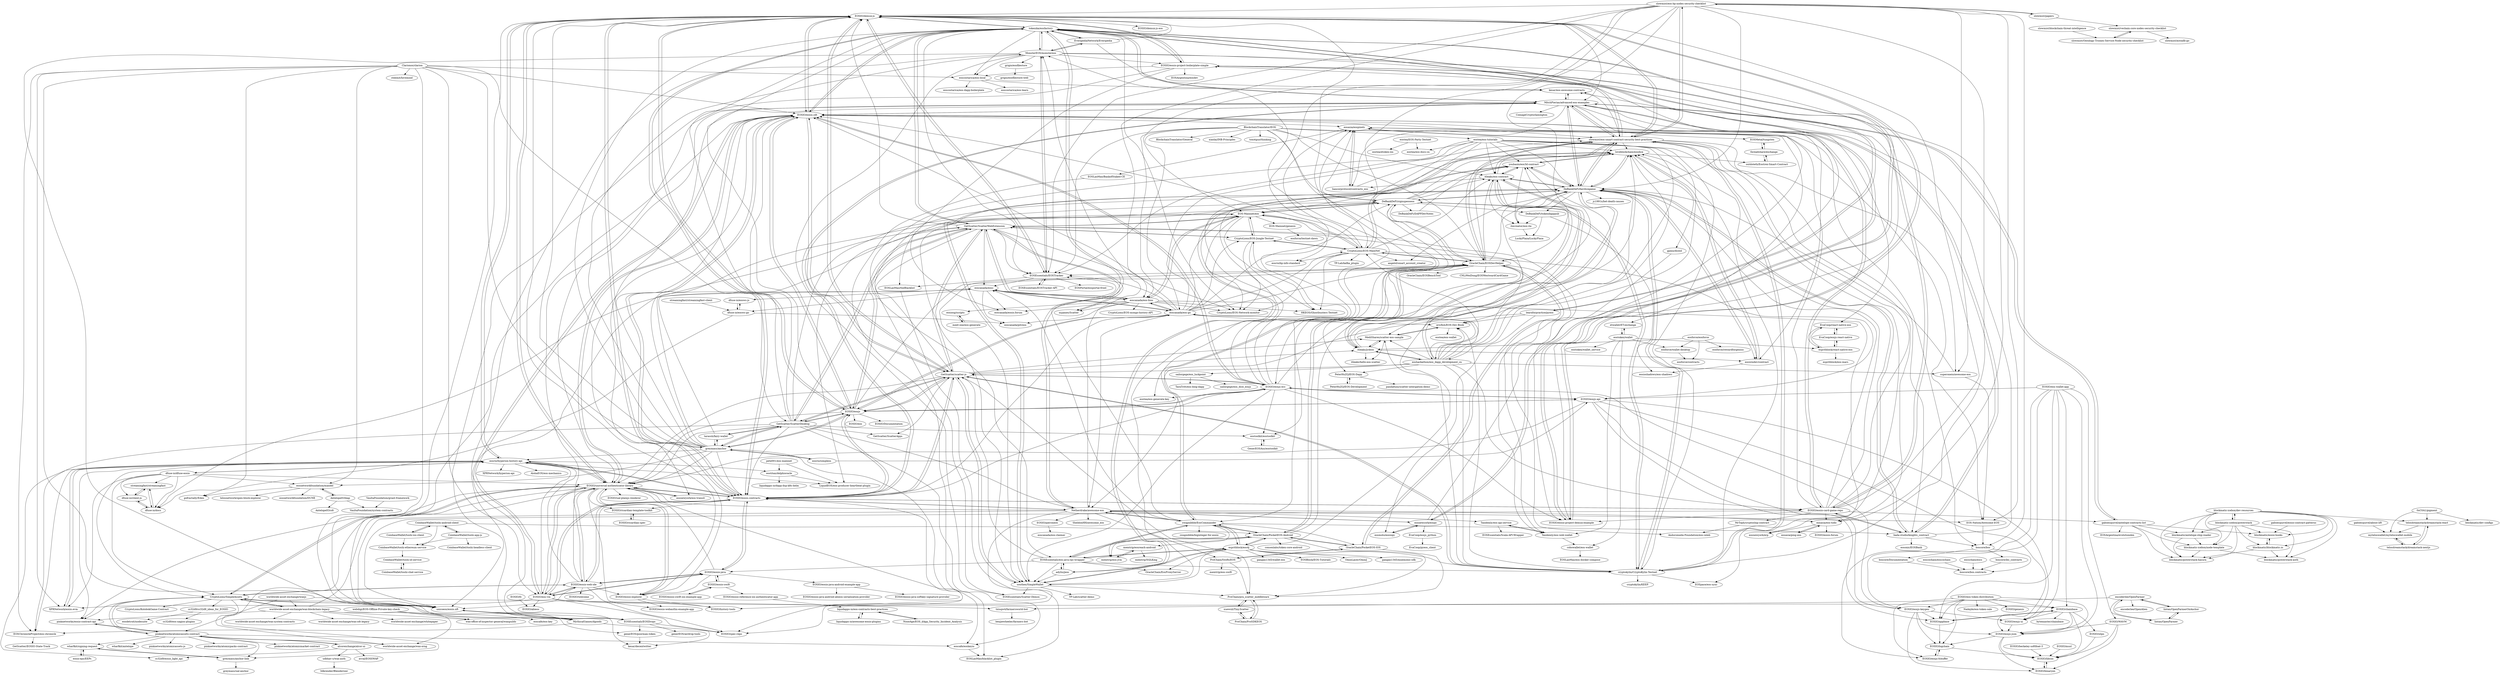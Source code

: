 digraph G {
"EOS-Nation/Awesome-EOS" -> "boscore/bos"
"EveripediaNetwork/Everipedia" -> "MonsterEOS/monstereos"
"EveripediaNetwork/Everipedia" -> "tokenika/eosfactory"
"EveripediaNetwork/Everipedia" -> "EOSIO/demux-js"
"EveripediaNetwork/Everipedia" -> "kesar/eos-awesome-contracts"
"GenerEOSAus/eostoolkit" -> "eostoolkit/eostoolkit"
"MonsterEOS/monstereos" -> "eoscostarica/eos-local"
"MonsterEOS/monstereos" -> "EOSEssentials/EOSTracker"
"MonsterEOS/monstereos" -> "generEOS/poorman.token"
"MonsterEOS/monstereos" -> "grigio/eosfilestore"
"MonsterEOS/monstereos" -> "EOSEssentials/EOSDrops"
"MonsterEOS/monstereos" -> "EveripediaNetwork/Everipedia"
"MonsterEOS/monstereos" -> "EOSIO/eosio-project-demux-example"
"MonsterEOS/monstereos" -> "tokenika/eosfactory"
"MonsterEOS/monstereos" -> "eosasia/eos-todo"
"MonsterEOS/monstereos" -> "EOSEssentials/Scatter-Demos"
"MonsterEOS/monstereos" -> "EOSIO/eosio-project-boilerplate-simple"
"GetScatter/ScatterDesktop" -> "GetScatter/scatter-js"
"GetScatter/ScatterDesktop" -> "GetScatter/ScatterWebExtension"
"GetScatter/ScatterDesktop" -> "greymass/anchor"
"GetScatter/ScatterDesktop" -> "GetScatter/ScatterApps"
"GetScatter/ScatterDesktop" -> "EOSIO/eosjs"
"GetScatter/ScatterDesktop" -> "EOSIO/eosio.cdt"
"GetScatter/ScatterDesktop" -> "EOSIO/universal-authenticator-library"
"GetScatter/ScatterDesktop" -> "EOSIO/eosio.contracts"
"GetScatter/ScatterDesktop" -> "Netherdrake/awesome-eos"
"GetScatter/ScatterDesktop" -> "eostoolkit/eostoolkit"
"GetScatter/ScatterDesktop" -> "eoscafe/eoskeyio"
"GetScatter/ScatterDesktop" -> "tokenika/eosfactory"
"GetScatter/ScatterDesktop" -> "EOSChronicleProject/eos-chronicle"
"GetScatter/ScatterDesktop" -> "DeBankDeFi/signupeoseos"
"GetScatter/ScatterDesktop" -> "tarassh/fairy-wallet"
"tokenika/eosfactory" -> "eosnewyork/eospy"
"tokenika/eosfactory" -> "slowmist/eos-smart-contract-security-best-practices"
"tokenika/eosfactory" -> "GetScatter/ScatterWebExtension"
"tokenika/eosfactory" -> "MitchPierias/advanced-eos-examples"
"tokenika/eosfactory" -> "EOSIO/demux-js"
"tokenika/eosfactory" -> "EOSIO/eosio.cdt"
"tokenika/eosfactory" -> "learnforpractice/pyeos"
"tokenika/eosfactory" -> "CryptoLions/EOS-Network-monitor"
"tokenika/eosfactory" -> "EOSEssentials/EOSTracker"
"tokenika/eosfactory" -> "MonsterEOS/monstereos"
"tokenika/eosfactory" -> "EOSIO/eosio.contracts"
"tokenika/eosfactory" -> "EOSIO/eosio-project-boilerplate-simple"
"tokenika/eosfactory" -> "EveripediaNetwork/Everipedia"
"tokenika/eosfactory" -> "Netherdrake/awesome-eos"
"tokenika/eosfactory" -> "eoscostarica/eos-local"
"greymass/anchor" -> "GetScatter/ScatterDesktop"
"greymass/anchor" -> "eosrio/simpleos"
"greymass/anchor" -> "EOSIO/eosio.cdt"
"greymass/anchor" -> "GetScatter/ScatterWebExtension"
"greymass/anchor" -> "EOSIO/eosjs"
"greymass/anchor" -> "EOSIO/universal-authenticator-library"
"greymass/anchor" -> "EOSIO/eosio.contracts"
"greymass/anchor" -> "tarassh/fairy-wallet"
"greymass/anchor" -> "EOS-Mainnet/eos"
"greymass/anchor" -> "tokenika/eosfactory"
"greymass/anchor" -> "eosrio/hyperion-history-api"
"greymass/anchor" -> "EOSIO/demux-js"
"greymass/anchor" -> "eoscafe/eoskeyio"
"greymass/anchor" -> "MonsterEOS/monstereos"
"greymass/anchor" -> "eosnetworkfoundation/mandel"
"eosnewyork/eospy" -> "tokenika/eosfactory"
"eosnewyork/eospy" -> "eosmoto/eosiopy"
"eosnewyork/eospy" -> "EvaCoop/eosjs_python"
"eosnewyork/eospy" -> "Netherdrake/awesome-eos"
"eosnewyork/eospy" -> "EOSIO/eosio-project-boilerplate-simple"
"blockmatic-icebox/dev-resources" -> "blockmatic-icebox/powerstack"
"blockmatic-icebox/dev-resources" -> "blockmatic/blockmatic.io"
"blockmatic-icebox/dev-resources" -> "blockmatic/powerstack-hasura"
"blockmatic-icebox/dev-resources" -> "blockmatic-icebox/node-template"
"blockmatic-icebox/dev-resources" -> "blockmatic/powerstack-auth"
"blockmatic-icebox/dev-resources" -> "telosdreamstack/dreamstack-react"
"blockmatic-icebox/dev-resources" -> "blockmatic/eosio-hooks"
"blockmatic-icebox/dev-resources" -> "blockmatic/antelope-ship-reader"
"pete001/eos-mainnet" -> "LiquidEOS/eos-producer-heartbeat-plugin"
"pete001/eos-mainnet" -> "eostitan/delphioracle"
"OracleChain/PocketEOS-Android" -> "swapnibble/EosCommander"
"OracleChain/PocketEOS-Android" -> "OracleChain/PocketEOS-IOS"
"OracleChain/PocketEOS-Android" -> "OracleChain/EOSDevHelper"
"OracleChain/PocketEOS-Android" -> "espritblock/eos4j"
"OracleChain/PocketEOS-Android" -> "ProChain/pra_scatter_middleware"
"OracleChain/PocketEOS-Android" -> "memtrip/eos-jvm"
"OracleChain/PocketEOS-Android" -> "memtrip/eosreach-android"
"OracleChain/PocketEOS-Android" -> "consenlabs/token-core-android" ["e"=1]
"OracleChain/PocketEOS-Android" -> "youbaoio/eos3d-contract"
"worldwide-asset-exchange/wax-blockchain-legacy" -> "worldwide-asset-exchange/wax-system-contracts"
"worldwide-asset-exchange/wax-blockchain-legacy" -> "CryptoLions/SimpleAssets"
"worldwide-asset-exchange/wax-blockchain-legacy" -> "worldwide-asset-exchange/wax-orng"
"worldwide-asset-exchange/wax-blockchain-legacy" -> "EOSIO/universal-authenticator-library"
"worldwide-asset-exchange/wax-blockchain-legacy" -> "pinknetworkx/eosio-contract-api"
"worldwide-asset-exchange/wax-blockchain-legacy" -> "worldwide-asset-exchange/wax-cdt-legacy"
"worldwide-asset-exchange/wax-blockchain-legacy" -> "wax-office-of-inspector-general/waxguilds"
"worldwide-asset-exchange/wax-blockchain-legacy" -> "worldwide-asset-exchange/whitepaper"
"EOSIO/berkeley-softfloat-3" -> "EOSIO/libcxx"
"EOSIO/eos-wallet-app" -> "EOSIO/eosjs-json"
"EOSIO/eos-wallet-app" -> "EOSIO/eosjs-ui"
"EOSIO/eos-wallet-app" -> "EOSIO/eosjs-keygen"
"EOSIO/eos-wallet-app" -> "EOSIO/chainbase"
"EOSIO/eos-wallet-app" -> "EOSIO/appbase"
"EOSIO/eos-wallet-app" -> "EOSIO/WAVM"
"EOSIO/eos-wallet-app" -> "EOSIO/eosjs-fcbuffer"
"EOSIO/eos-wallet-app" -> "EOSIO/eosjs-api"
"OracleChain/EOSDevHelper" -> "OracleChain/PocketEOS-IOS"
"OracleChain/EOSDevHelper" -> "OracleChain/PocketEOS-Android"
"OracleChain/EOSDevHelper" -> "youbaoio/eos3d-contract"
"OracleChain/EOSDevHelper" -> "swapnibble/EosCommander"
"OracleChain/EOSDevHelper" -> "EOSEssentials/EOSTracker"
"OracleChain/EOSDevHelper" -> "PeterHuZQ/EOS-Dapp"
"OracleChain/EOSDevHelper" -> "Tandemly/eos-web-wallet"
"OracleChain/EOSDevHelper" -> "DeBankDeFi/signupeoseos"
"OracleChain/EOSDevHelper" -> "slowmist/eos-smart-contract-security-best-practices"
"OracleChain/EOSDevHelper" -> "itleaks/eos-contract"
"OracleChain/EOSDevHelper" -> "southex/SimpleWallet"
"OracleChain/EOSDevHelper" -> "DeBankDeFi/fairdicegame"
"OracleChain/EOSDevHelper" -> "CryptoLions/EOS-MainNet"
"OracleChain/EOSDevHelper" -> "OracleChain/EOSBenchTool"
"OracleChain/EOSDevHelper" -> "CNLiWeiDong/EOSWestwardCardGame"
"ProChain/SwiftyEOS" -> "memtrip/eos-swift"
"ProChain/SwiftyEOS" -> "OracleChain/PocketEOS-IOS"
"ProChain/SwiftyEOS" -> "ProChain/pra_scatter_middleware"
"espritblock/eos4j" -> "EOSEssentials/eos-java-rpc-wrapper"
"espritblock/eos4j" -> "adyliu/jeos"
"espritblock/eos4j" -> "OracleChain/PocketEOS-Android"
"espritblock/eos4j" -> "swapnibble/EosCommander"
"espritblock/eos4j" -> "southex/SimpleWallet"
"espritblock/eos4j" -> "gangan1345/wallet-eos" ["e"=1]
"espritblock/eos4j" -> "EOSBlock/EOS-Tutorials"
"espritblock/eos4j" -> "cryptokylin/CryptoKylin-Testnet"
"espritblock/eos4j" -> "OmniLayer/OmniJ" ["e"=1]
"espritblock/eos4j" -> "OracleChain/EosProxyServer"
"espritblock/eos4j" -> "youbaoio/eos3d-contract"
"espritblock/eos4j" -> "gangan1345/mnemonic-sdk" ["e"=1]
"OracleChain/PocketEOS-IOS" -> "OracleChain/PocketEOS-Android"
"OracleChain/PocketEOS-IOS" -> "OracleChain/EOSDevHelper"
"OracleChain/PocketEOS-IOS" -> "ProChain/SwiftyEOS"
"OracleChain/PocketEOS-IOS" -> "ProChain/pra_scatter_middleware"
"EOSIO/demux-js" -> "EOSIO/eosio-project-demux-example"
"EOSIO/demux-js" -> "EOSIO/universal-authenticator-library"
"EOSIO/demux-js" -> "EOSIO/eosio.cdt"
"EOSIO/demux-js" -> "EOSIO/eosio.contracts"
"EOSIO/demux-js" -> "EOSIO/eosio-project-boilerplate-simple"
"EOSIO/demux-js" -> "GetScatter/scatter-js"
"EOSIO/demux-js" -> "EOSIO/demux-js-eos"
"EOSIO/demux-js" -> "EOSEssentials/EOSTracker"
"EOSIO/demux-js" -> "EOSIO/eosjs"
"EOSIO/demux-js" -> "slowmist/eos-smart-contract-security-best-practices"
"EOSIO/demux-js" -> "tokenika/eosfactory"
"EOSIO/demux-js" -> "unicoeos/eosio.nft"
"EOSIO/demux-js" -> "eosrio/hyperion-history-api"
"EOSIO/demux-js" -> "EOSIO/eosio-explorer"
"EOSIO/demux-js" -> "MitchPierias/advanced-eos-examples"
"EOSIO/eosio-project-demux-example" -> "EOSIO/eosio-project-boilerplate-simple"
"EOSIO/eosio-project-demux-example" -> "EOSIO/demux-js"
"CryptoLions/SimpleAssets" -> "CryptoLions/KolobokGame-Contract"
"CryptoLions/SimpleAssets" -> "pinknetworkx/atomicassets-contract"
"CryptoLions/SimpleAssets" -> "EOSIO/universal-authenticator-library"
"CryptoLions/SimpleAssets" -> "worldwide-asset-exchange/wax-orng"
"CryptoLions/SimpleAssets" -> "worldwide-asset-exchange/wax-blockchain-legacy"
"CryptoLions/SimpleAssets" -> "unicoeos/eosio.nft"
"CryptoLions/SimpleAssets" -> "MythicalGames/dgoods"
"CryptoLions/SimpleAssets" -> "pinknetworkx/eosio-contract-api"
"CryptoLions/SimpleAssets" -> "cc32d9/cc32d9_ideas_for_EOSIO"
"CryptoLions/SimpleAssets" -> "EOSIO/eosio-web-ide"
"slowmist/blockchain-threat-intelligence" -> "slowmist/Ontology-Triones-Service-Node-security-checklist"
"BlockchainTranslator/EOS" -> "BlockchainTranslator/General"
"BlockchainTranslator/EOS" -> "OracleChain/EOSDevHelper"
"BlockchainTranslator/EOS" -> "eostea/eos-tutorials"
"BlockchainTranslator/EOS" -> "eoscanada/eos-bios"
"BlockchainTranslator/EOS" -> "eoscanada/eos-go"
"BlockchainTranslator/EOS" -> "xiaolai/INB-Principles" ["e"=1]
"BlockchainTranslator/EOS" -> "itleaks/eos-contract"
"BlockchainTranslator/EOS" -> "DeBankDeFi/signupeoseos"
"BlockchainTranslator/EOS" -> "etwallet/ET-exchange"
"BlockchainTranslator/EOS" -> "swapnibble/EosCommander"
"BlockchainTranslator/EOS" -> "toxotguo/thinking" ["e"=1]
"BlockchainTranslator/EOS" -> "EOSEssentials/EOSTracker"
"BlockchainTranslator/EOS" -> "EOS-Nation/Awesome-EOS"
"eoscanada/eos-go" -> "eoscanada/eos-bios"
"eoscanada/eos-go" -> "eoscanada/eosc"
"eoscanada/eos-go" -> "CryptoLions/EOS-Jungle-Testnet"
"eoscanada/eos-go" -> "EOSIO/eosjs"
"eoscanada/eos-go" -> "EOS-Mainnet/eos"
"eoscanada/eos-go" -> "EOSIO/eosio.contracts"
"eoscanada/eos-go" -> "EOSEssentials/EOSTracker"
"eoscanada/eos-go" -> "CryptoLions/EOS-MainNet"
"eoscanada/eos-go" -> "OracleChain/EOSDevHelper"
"eoscanada/eos-go" -> "slowmist/eos-smart-contract-security-best-practices"
"eoscanada/eos-go" -> "eoshackathon/eos_dapp_development_cn"
"eoscanada/eos-go" -> "Netherdrake/awesome-eos"
"eoscanada/eos-go" -> "ericfish/EOS-Dev-Book"
"eoscanada/eos-go" -> "EOSIO/eosio.cdt"
"eoscanada/eos-go" -> "DeBankDeFi/signupeoseos"
"eoscanada/eos-bios" -> "EOS-Mainnet/eos"
"eoscanada/eos-bios" -> "eoscanada/eosc"
"eoscanada/eos-bios" -> "eoscanada/eos-go"
"eoscanada/eos-bios" -> "eoscanada/eosio.forum"
"eoscanada/eos-bios" -> "eoscanada/pitreos"
"eoscanada/eos-bios" -> "nsjames/Scatter"
"eoscanada/eos-bios" -> "GetScatter/ScatterWebExtension"
"eoscanada/eos-bios" -> "CryptoLions/EOS-Network-monitor"
"eoscanada/eos-bios" -> "HKEOS/Ghostbusters-Testnet"
"eoscanada/eos-bios" -> "eosnewyork/erp"
"eoscanada/eos-bios" -> "CryptoLions/EOS-mongo-history-API"
"eoscanada/eos-bios" -> "eosiosg/scripts"
"slowmist/eos-bp-nodes-security-checklist" -> "slowmist/papers"
"slowmist/eos-bp-nodes-security-checklist" -> "slowmist/eos-smart-contract-security-best-practices"
"slowmist/eos-bp-nodes-security-checklist" -> "CryptoLions/EOS-MainNet"
"slowmist/eos-bp-nodes-security-checklist" -> "EOS-Mainnet/eos"
"slowmist/eos-bp-nodes-security-checklist" -> "cryptokylin/CryptoKylin-Testnet"
"slowmist/eos-bp-nodes-security-checklist" -> "OracleChain/EOSDevHelper"
"slowmist/eos-bp-nodes-security-checklist" -> "eoscanada/eos-bios"
"slowmist/eos-bp-nodes-security-checklist" -> "EOSIO/demux-js"
"slowmist/eos-bp-nodes-security-checklist" -> "DeBankDeFi/fairdicegame"
"slowmist/eos-bp-nodes-security-checklist" -> "EOS-Nation/Awesome-EOS"
"slowmist/eos-bp-nodes-security-checklist" -> "EOSEssentials/EOSTracker"
"slowmist/eos-bp-nodes-security-checklist" -> "superoneio/awesome-eos"
"slowmist/eos-bp-nodes-security-checklist" -> "boscore/bos"
"slowmist/eos-bp-nodes-security-checklist" -> "EOSIO/eosjs-ecc"
"slowmist/papers" -> "slowmist/eos-bp-nodes-security-checklist"
"slowmist/papers" -> "slowmist/vechain-core-nodes-security-checklist"
"EOSChronicleProject/eos-chronicle" -> "GetScatter/EOSIO-State-Track"
"Netherdrake/awesome-eos" -> "SheldonHH/awesome_eos"
"Netherdrake/awesome-eos" -> "ProChain/SwiftyEOS"
"Netherdrake/awesome-eos" -> "eosnewyork/eospy"
"Netherdrake/awesome-eos" -> "unicoeos/eosio.nft"
"Netherdrake/awesome-eos" -> "EOS-Nation/Awesome-EOS"
"Netherdrake/awesome-eos" -> "tokenika/eosfactory"
"Netherdrake/awesome-eos" -> "EOSIO/eosio.contracts"
"Netherdrake/awesome-eos" -> "MonsterEOS/monstereos"
"Netherdrake/awesome-eos" -> "eosasia/eos-todo"
"Netherdrake/awesome-eos" -> "EOSIO/universal-authenticator-library"
"Netherdrake/awesome-eos" -> "EOSIO/patroneos"
"Netherdrake/awesome-eos" -> "swapnibble/EosCommander"
"Netherdrake/awesome-eos" -> "EOSIO/spec-repo"
"Netherdrake/awesome-eos" -> "Tandemly/eos-api-service"
"slowmist/vechain-core-nodes-security-checklist" -> "slowmist/Ontology-Triones-Service-Node-security-checklist"
"slowmist/vechain-core-nodes-security-checklist" -> "slowmist/mwadb-go"
"bada-studio/knights_contract" -> "boscore/bos"
"bada-studio/knights_contract" -> "EOSIO/eosio-card-game-repo"
"bada-studio/knights_contract" -> "MitchPierias/advanced-eos-examples"
"bada-studio/knights_contract" -> "kesar/eos-awesome-contracts"
"bada-studio/knights_contract" -> "eosonic/EOSBank"
"bada-studio/knights_contract" -> "DeBankDeFi/fairdicegame"
"GetScatter/scatter-js" -> "GetScatter/ScatterWebExtension"
"GetScatter/scatter-js" -> "EOSIO/demux-js"
"GetScatter/scatter-js" -> "EOSIO/eosio.cdt"
"GetScatter/scatter-js" -> "ProChain/pra_scatter_middleware"
"GetScatter/scatter-js" -> "southex/SimpleWallet"
"GetScatter/scatter-js" -> "GetScatter/ScatterApps"
"GetScatter/scatter-js" -> "MediShares/scatter-eos-sample"
"GetScatter/scatter-js" -> "GetScatter/ScatterDesktop"
"GetScatter/scatter-js" -> "cryptokylin/CryptoKylin-Testnet"
"GetScatter/scatter-js" -> "EOSIO/eosjs-ecc"
"GetScatter/scatter-js" -> "EOSIO/eosio.contracts"
"GetScatter/scatter-js" -> "EOSIO/eosjs"
"GetScatter/scatter-js" -> "EOSIO/universal-authenticator-library"
"GetScatter/scatter-js" -> "DeBankDeFi/fairdicegame"
"GetScatter/scatter-js" -> "itleaks/js4eos"
"EOSIO/eosio.cdt" -> "EOSIO/eosio.contracts"
"EOSIO/eosio.cdt" -> "EOSIO/demux-js"
"EOSIO/eosio.cdt" -> "EOSIO/universal-authenticator-library"
"EOSIO/eosio.cdt" -> "EOSIO/eosjs"
"EOSIO/eosio.cdt" -> "GetScatter/scatter-js"
"EOSIO/eosio.cdt" -> "EOSIO/eos-vm"
"EOSIO/eosio.cdt" -> "EOSIO/eosio-explorer"
"EOSIO/eosio.cdt" -> "MitchPierias/advanced-eos-examples"
"EOSIO/eosio.cdt" -> "tokenika/eosfactory"
"EOSIO/eosio.cdt" -> "EOSIO/eosio-card-game-repo"
"EOSIO/eosio.cdt" -> "EOSIO/eosjs-ecc"
"EOSIO/eosio.cdt" -> "unicoeos/eosio.nft"
"EOSIO/eosio.cdt" -> "eosasia/eospixels"
"EOSIO/eosio.cdt" -> "EOSIO/eosio-project-demux-example"
"EOSIO/eosio.cdt" -> "slowmist/eos-smart-contract-security-best-practices"
"slowmist/eos-smart-contract-security-best-practices" -> "DeBankDeFi/fairdicegame"
"slowmist/eos-smart-contract-security-best-practices" -> "MitchPierias/advanced-eos-examples"
"slowmist/eos-smart-contract-security-best-practices" -> "cryptokylin/CryptoKylin-Testnet"
"slowmist/eos-smart-contract-security-best-practices" -> "eosasia/eospixels"
"slowmist/eos-smart-contract-security-best-practices" -> "tokenika/eosfactory"
"slowmist/eos-smart-contract-security-best-practices" -> "slowmist/eos-bp-nodes-security-checklist"
"slowmist/eos-smart-contract-security-best-practices" -> "loveblockchain/eosdice"
"slowmist/eos-smart-contract-security-best-practices" -> "bada-studio/knights_contract"
"slowmist/eos-smart-contract-security-best-practices" -> "EOSIO/demux-js"
"slowmist/eos-smart-contract-security-best-practices" -> "itleaks/eos-contract"
"slowmist/eos-smart-contract-security-best-practices" -> "kesar/eos-awesome-contracts"
"slowmist/eos-smart-contract-security-best-practices" -> "eosasia/eos-todo"
"slowmist/eos-smart-contract-security-best-practices" -> "OracleChain/EOSDevHelper"
"slowmist/eos-smart-contract-security-best-practices" -> "CryptoLions/EOS-MainNet"
"slowmist/eos-smart-contract-security-best-practices" -> "superoneio/awesome-eos"
"memtrip/eos-jvm" -> "memtrip/eosreach-android"
"memtrip/eosreach-android" -> "memtrip/eos-jvm"
"memtrip/eosreach-android" -> "memtrip/SQLKing"
"kesar/eos-awesome-contracts" -> "MitchPierias/advanced-eos-examples"
"eoswindev/contract" -> "loveblockchain/eosdice"
"eoswindev/contract" -> "DeBankDeFi/fairdicegame"
"eoswindev/contract" -> "eosioshadows/eos-shadows"
"eosnewyork/eos-transit" -> "EOSIO/universal-authenticator-library"
"eocschain/eocs" -> "boscore/bos.contracts"
"EOSIO/ricardian-spec" -> "EOSIO/ricardian-template-toolkit"
"EOSEssentials/EOSTracker" -> "EOSEssentials/EOSTracker-API"
"EOSEssentials/EOSTracker" -> "eoscanada/eosc"
"EOSEssentials/EOSTracker" -> "EOSPortal/eosportal-front"
"EOSEssentials/EOSTracker" -> "MonsterEOS/monstereos"
"EOSEssentials/EOSTracker" -> "EOSLaoMao/theBlacklist"
"EOSEssentials/EOSTracker" -> "EOSIO/demux-js"
"eosmoto/eosiopy" -> "eosnewyork/eospy"
"eoscostarica/eos-local" -> "eoscostarica/eos-dapp-boilerplate"
"eoscostarica/eos-local" -> "eoscostarica/eos-learn"
"eoscostarica/eos-local" -> "kesar/eos-awesome-contracts"
"eosrio/hyperion-history-api" -> "EOSIO/universal-authenticator-library"
"eosrio/hyperion-history-api" -> "eostitan/delphioracle"
"eosrio/hyperion-history-api" -> "XPRNetwork/eosio.evm"
"eosrio/hyperion-history-api" -> "pinknetworkx/eosio-contract-api"
"eosrio/hyperion-history-api" -> "XPRNetwork/hyperion-api"
"eosrio/hyperion-history-api" -> "AlohaEOS/eos-mechanics"
"eosrio/hyperion-history-api" -> "LiquidEOS/eos-producer-heartbeat-plugin"
"eosrio/hyperion-history-api" -> "dfuse-io/dfuse-eosio"
"eosrio/hyperion-history-api" -> "cc32d9/eosio_light_api"
"eosrio/hyperion-history-api" -> "EOSIO/eosio.contracts"
"eosrio/hyperion-history-api" -> "CryptoLions/SimpleAssets"
"eosrio/hyperion-history-api" -> "EOSChronicleProject/eos-chronicle"
"eosrio/hyperion-history-api" -> "EOSIO/demux-js"
"ericfish/EOS-Dev-Book" -> "MediShares/scatter-eos-sample"
"ericfish/EOS-Dev-Book" -> "eostea/eos-wallet"
"EOSIO/eos-vm" -> "EOSIO/universal-authenticator-library"
"EOSIO/eos-vm" -> "EOSIO/eosio.contracts"
"EOSIO/eos-vm" -> "EOSIO/spec-repo"
"EOSIO/eos-vm" -> "EOSIO/abieos"
"EOSIO/eos-vm" -> "EOSIO/eosio-web-ide"
"EOSIO/eos-vm" -> "EOSIO/eosio.cdt"
"EOSIO/eos-vm" -> "EOSIO/history-tools"
"EOSIO/eos-vm" -> "EOSIO/chainbase"
"EOSIO/eos-vm" -> "EOSIO/eosio-java"
"EOSIO/eos-vm" -> "XPRNetwork/eosio.evm"
"EOSIO/eos-vm" -> "eosrio/hyperion-history-api"
"learnforpractice/pyeos" -> "tokenika/eosfactory"
"learnforpractice/pyeos" -> "ericfish/EOS-Dev-Book"
"learnforpractice/pyeos" -> "eosmoto/eosiopy"
"learnforpractice/pyeos" -> "Netherdrake/awesome-eos"
"itleaks/eos-contract" -> "youbaoio/eos3d-contract"
"itleaks/eos-contract" -> "DeBankDeFi/fairdicegame"
"itleaks/eos-contract" -> "itecreator/eos-ite"
"itleaks/eos-contract" -> "itleaks/js4eos"
"itleaks/eos-contract" -> "MediShares/scatter-eos-sample"
"itleaks/eos-contract" -> "bancorprotocol/contracts_eos"
"itleaks/eos-contract" -> "slowmist/eos-smart-contract-security-best-practices"
"itleaks/eos-contract" -> "eoshackathon/eos_dapp_development_cn"
"MythicalGames/dgoods" -> "unicoeos/eosio.nft"
"MythicalGames/dgoods" -> "EOSIO/spec-repo"
"MythicalGames/dgoods" -> "EOSChronicleProject/eos-chronicle"
"eoshackathon/eos_dapp_development_cn" -> "itleaks/js4eos"
"eoshackathon/eos_dapp_development_cn" -> "MediShares/scatter-eos-sample"
"eoshackathon/eos_dapp_development_cn" -> "itleaks/eos-contract"
"eoshackathon/eos_dapp_development_cn" -> "ericfish/EOS-Dev-Book"
"eoshackathon/eos_dapp_development_cn" -> "GetScatter/scatter-js"
"eoshackathon/eos_dapp_development_cn" -> "cryptokylin/CryptoKylin-Testnet"
"eoshackathon/eos_dapp_development_cn" -> "superoneio/awesome-eos"
"eoshackathon/eos_dapp_development_cn" -> "sailorgege/eos_luckpoint"
"eoshackathon/eos_dapp_development_cn" -> "PeterHuZQ/EOS-Dapp"
"eoshackathon/eos_dapp_development_cn" -> "DeBankDeFi/fairdicegame"
"eoshackathon/eos_dapp_development_cn" -> "EOSIO/eosio-card-game-repo"
"eoshackathon/eos_dapp_development_cn" -> "CryptoLions/EOS-MainNet"
"eoshackathon/eos_dapp_development_cn" -> "loveblockchain/eosdice"
"eoshackathon/eos_dapp_development_cn" -> "GetScatter/ScatterWebExtension"
"eoshackathon/eos_dapp_development_cn" -> "eoscanada/eos-go"
"GetScatter/ScatterWebExtension" -> "nsjames/Scatter"
"GetScatter/ScatterWebExtension" -> "GetScatter/scatter-js"
"GetScatter/ScatterWebExtension" -> "eoscanada/eos-bios"
"GetScatter/ScatterWebExtension" -> "CryptoLions/EOS-Jungle-Testnet"
"GetScatter/ScatterWebExtension" -> "EOSEssentials/Scatter-Demos"
"GetScatter/ScatterWebExtension" -> "tokenika/eosfactory"
"GetScatter/ScatterWebExtension" -> "EOS-Mainnet/eos"
"GetScatter/ScatterWebExtension" -> "GetScatter/ScatterDesktop"
"GetScatter/ScatterWebExtension" -> "EOSEssentials/EOSTracker"
"GetScatter/ScatterWebExtension" -> "eoscanada/eosc"
"GetScatter/ScatterWebExtension" -> "EOSIO/eosjs"
"GetScatter/ScatterWebExtension" -> "CryptoLions/EOS-Network-monitor"
"GetScatter/ScatterWebExtension" -> "EOSEssentials/EOSDrops"
"GetScatter/ScatterWebExtension" -> "Tandemly/eos-web-wallet"
"GetScatter/ScatterWebExtension" -> "EOSIO/demux-js"
"cc32d9/cc32d9_ideas_for_EOSIO" -> "eosdetroit/nodesuite"
"cc32d9/cc32d9_ideas_for_EOSIO" -> "cc32d9/eos-nagios-plugins"
"EOSIO/eosio-swift" -> "EOSIO/eosio-swift-ios-example-app"
"EOSIO/eosio-swift" -> "EOSIO/eosio-reference-ios-authenticator-app"
"EOSIO/eosio-swift" -> "EOSIO/eosio-java"
"eostea/eos-tutorials" -> "cryptokylin/CryptoKylin-Testnet"
"eostea/eos-tutorials" -> "ericfish/EOS-Dev-Book"
"eostea/eos-tutorials" -> "eostea/eos-docs-cn"
"eostea/eos-tutorials" -> "loveblockchain/eosdice"
"eostea/eos-tutorials" -> "EOSEssentials/eos-java-rpc-wrapper"
"eostea/eos-tutorials" -> "EOS-Mainnet/eos"
"eostea/eos-tutorials" -> "EOSEssentials/EOSTracker"
"eostea/eos-tutorials" -> "youbaoio/eos3d-contract"
"eostea/eos-tutorials" -> "EOSpace/eos-sync"
"eostea/eos-tutorials" -> "itleaks/eos-contract"
"eostea/eos-tutorials" -> "eostea/eos-generate-key"
"eostea/eos-tutorials" -> "eoshackathon/eos_dapp_development_cn"
"eostea/eos-tutorials" -> "DeBankDeFi/fairdicegame"
"eosasia/ping-eos" -> "eosasia/eos-todo"
"EOSEssentials/eos-java-rpc-wrapper" -> "espritblock/eos4j"
"EOSEssentials/eos-java-rpc-wrapper" -> "adyliu/jeos"
"EOSEssentials/eos-java-rpc-wrapper" -> "swapnibble/EosCommander"
"EOSEssentials/eos-java-rpc-wrapper" -> "OracleChain/PocketEOS-Android"
"EOSEssentials/eos-java-rpc-wrapper" -> "EOSIO/eosio-java"
"EOSEssentials/eos-java-rpc-wrapper" -> "OracleChain/EosProxyServer"
"EOSEssentials/eos-java-rpc-wrapper" -> "southex/SimpleWallet"
"EOSEssentials/eos-java-rpc-wrapper" -> "GetScatter/scatter-js"
"EOSEssentials/eos-java-rpc-wrapper" -> "cryptokylin/CryptoKylin-Testnet"
"EOSEssentials/EOSDrops" -> "kesar/decentwitter"
"EOSEssentials/EOSDrops" -> "generEOS/airdrop-tools"
"EOSEssentials/EOSDrops" -> "generEOS/poorman.token"
"EOSIO/eosio.contracts" -> "EOSIO/eosio.cdt"
"EOSIO/eosio.contracts" -> "EOSIO/universal-authenticator-library"
"EOSIO/eosio.contracts" -> "EOSIO/demux-js"
"EOSIO/eosio.contracts" -> "EOSIO/eosio-web-ide"
"EOSIO/eosio.contracts" -> "EOSIO/eos-vm"
"EOSIO/eosio.contracts" -> "EOSIO/eosjs"
"EOSIO/eosio.contracts" -> "eosrio/hyperion-history-api"
"EOSIO/eosio.contracts" -> "EOSIO/history-tools"
"EOSIO/eosio.contracts" -> "MitchPierias/advanced-eos-examples"
"EOSIO/eosio.contracts" -> "GetScatter/scatter-js"
"EOSIO/eosio.contracts" -> "EOSIO/eosio-java"
"EOSIO/eosio.contracts" -> "EOSIO/eosio-card-game-repo"
"EOSIO/eosio.contracts" -> "tokenika/eosfactory"
"EOSIO/eosio.contracts" -> "Netherdrake/awesome-eos"
"EOSIO/eosio.contracts" -> "EOSIO/ricardian-template-toolkit"
"DeBankDeFi/fairdicegame" -> "loveblockchain/eosdice"
"DeBankDeFi/fairdicegame" -> "itleaks/eos-contract"
"DeBankDeFi/fairdicegame" -> "eoswindev/contract"
"DeBankDeFi/fairdicegame" -> "youbaoio/eos3d-contract"
"DeBankDeFi/fairdicegame" -> "cryptokylin/CryptoKylin-Testnet"
"DeBankDeFi/fairdicegame" -> "slowmist/eos-smart-contract-security-best-practices"
"DeBankDeFi/fairdicegame" -> "DeBankDeFi/signupeoseos"
"DeBankDeFi/fairdicegame" -> "jc1991x/bet-death-causes"
"DeBankDeFi/fairdicegame" -> "DeBankDeFi/tokendapppub"
"DeBankDeFi/fairdicegame" -> "itecreator/eos-ite"
"DeBankDeFi/fairdicegame" -> "MitchPierias/advanced-eos-examples"
"DeBankDeFi/fairdicegame" -> "itleaks/js4eos"
"DeBankDeFi/fairdicegame" -> "angelol/smart_account_creator"
"DeBankDeFi/fairdicegame" -> "southex/SimpleWallet"
"DeBankDeFi/fairdicegame" -> "bada-studio/knights_contract"
"loveblockchain/eosdice" -> "eoswindev/contract"
"loveblockchain/eosdice" -> "youbaoio/eos3d-contract"
"loveblockchain/eosdice" -> "gpmn/diceol"
"loveblockchain/eosdice" -> "DeBankDeFi/fairdicegame"
"loveblockchain/eosdice" -> "outdoteth/Eostrex-Smart-Contract"
"eosrio/simpleos" -> "greymass/anchor"
"eosrio/simpleos" -> "EOSIO/eosjs-api"
"gpmn/diceol" -> "Andoromeda-Foundation/eos-celeb"
"DeBankDeFi/signupeoseos" -> "DeBankDeFi/fairdicegame"
"DeBankDeFi/signupeoseos" -> "cryptokylin/CryptoKylin-Testnet"
"DeBankDeFi/signupeoseos" -> "loveblockchain/eosdice"
"DeBankDeFi/signupeoseos" -> "DeBankDeFi/DAPPDevNotes"
"DeBankDeFi/signupeoseos" -> "DeBankDeFi/tokendapppub"
"DeBankDeFi/signupeoseos" -> "youbaoio/eos3d-contract"
"DeBankDeFi/signupeoseos" -> "southex/SimpleWallet"
"DeBankDeFi/signupeoseos" -> "EOSLaoMao/theBlacklist"
"DeBankDeFi/signupeoseos" -> "EOS-Mainnet/eos"
"DeBankDeFi/signupeoseos" -> "OracleChain/EOSDevHelper"
"DeBankDeFi/signupeoseos" -> "itleaks/eos-contract"
"DeBankDeFi/signupeoseos" -> "eosasia/eospixels"
"DeBankDeFi/signupeoseos" -> "eostoolkit/eostoolkit"
"etwallet/ET-exchange" -> "eostoken/wallet"
"wharfkit/signing-request" -> "greymass/anchor-link"
"wharfkit/signing-request" -> "eosio-eps/EEPs"
"EOS-Mainnet/eos" -> "eoscanada/eos-bios"
"EOS-Mainnet/eos" -> "HKEOS/Ghostbusters-Testnet"
"EOS-Mainnet/eos" -> "CryptoLions/EOS-MainNet"
"EOS-Mainnet/eos" -> "CryptoLions/EOS-Jungle-Testnet"
"EOS-Mainnet/eos" -> "EOS-Mainnet/genesis"
"EOS-Mainnet/eos" -> "CryptoLions/EOS-Network-monitor"
"EOS-Mainnet/eos" -> "GetScatter/ScatterWebExtension"
"EOS-Mainnet/eos" -> "DeBankDeFi/signupeoseos"
"EOS-Mainnet/eos" -> "eosrio/bp-info-standard"
"EOS-Mainnet/eos" -> "LiquidEOS/eos-producer-heartbeat-plugin"
"Tandemly/eos-api-service" -> "Tandemly/eos-web-wallet"
"Tandemly/eos-api-service" -> "EOSEssentials/Scala-API-Wrapper"
"swapnibble/EosCommander" -> "OracleChain/PocketEOS-Android"
"swapnibble/EosCommander" -> "OracleChain/EOSDevHelper"
"swapnibble/EosCommander" -> "espritblock/eos4j"
"swapnibble/EosCommander" -> "EOSEssentials/eos-java-rpc-wrapper"
"swapnibble/EosCommander" -> "swapnibble/biginteger-for-eosio"
"swapnibble/EosCommander" -> "OracleChain/PocketEOS-IOS"
"swapnibble/EosCommander" -> "Netherdrake/awesome-eos"
"swapnibble/EosCommander" -> "eoscanada/eosc"
"swapnibble/EosCommander" -> "EOSEssentials/EOSTracker"
"swapnibble/EosCommander" -> "memtrip/eos-jvm"
"swapnibble/EosCommander" -> "bada-studio/knights_contract"
"nsjames/Scatter" -> "GetScatter/ScatterWebExtension"
"EOSEssentials/EOSTracker-API" -> "EOSEssentials/EOSTracker"
"generEOS/poorman.token" -> "kesar/decentwitter"
"EvaCoop/eosjs-react-native" -> "espritblock/react-native-eos"
"EvaCoop/eosjs-react-native" -> "EvaCoop/react-native-eos"
"EOSIO/ricardian-template-toolkit" -> "EOSIO/ricardian-spec"
"webdigi/EOS-Offline-Private-key-check" -> "eoscafe/eos-key"
"webdigi/EOS-Offline-Private-key-check" -> "wax-office-of-inspector-general/waxguilds"
"CryptoLions/EOS-Jungle-Testnet" -> "CryptoLions/EOS-MainNet"
"CryptoLions/EOS-Jungle-Testnet" -> "HKEOS/Ghostbusters-Testnet"
"CryptoLions/EOS-Jungle-Testnet" -> "CryptoLions/EOS-Network-monitor"
"CryptoLions/EOS-Jungle-Testnet" -> "EOS-Mainnet/eos"
"CryptoLions/EOS-Jungle-Testnet" -> "GetScatter/ScatterWebExtension"
"eosforce/eosforce" -> "eosforce/wallet-desktop"
"eosforce/eosforce" -> "eosforce/rewardforgenius"
"eosforce/eosforce" -> "eosforce/contracts"
"eosforce/eosforce" -> "itleaks/js4eos"
"adyliu/jeos" -> "EOSEssentials/eos-java-rpc-wrapper"
"adyliu/jeos" -> "espritblock/eos4j"
"adyliu/jeos" -> "southex/SimpleWallet"
"Tandemly/eos-web-wallet" -> "Tandemly/eos-api-service"
"Tandemly/eos-web-wallet" -> "cobowallet/eos-wallet"
"EOSIO/eosio-card-game-repo" -> "bada-studio/knights_contract"
"EOSIO/eosio-card-game-repo" -> "EOSIO/eosio-project-boilerplate-simple"
"EOSIO/eosio-card-game-repo" -> "EOSIO/eosio-project-demux-example"
"EOSIO/eosio-card-game-repo" -> "unicoeos/eosio.nft"
"EOSIO/eosio-card-game-repo" -> "EOSIO/eosio.contracts"
"EOSIO/eosio-card-game-repo" -> "EOSIO/eosio.cdt"
"EOSIO/eosio-card-game-repo" -> "eosasia/eospixels"
"EOSIO/eosio-card-game-repo" -> "EOSIO/demux-js"
"EOSIO/eosio-card-game-repo" -> "MrToph/cryptoship-contract"
"EOSIO/eosio-card-game-repo" -> "eosasia/eos-todo"
"EOSIO/eosio-card-game-repo" -> "loveblockchain/eosdice"
"EOSIO/eosio-card-game-repo" -> "DeBankDeFi/fairdicegame"
"EOSIO/eosio-card-game-repo" -> "gaboesquivel/antelope-contracts-list"
"EOSIO/eosio-card-game-repo" -> "slowmist/eos-smart-contract-security-best-practices"
"tarassh/fairy-wallet" -> "greymass/anchor"
"tarassh/fairy-wallet" -> "GetScatter/ScatterDesktop"
"tarassh/fairy-wallet" -> "eoscanada/eosc"
"eostoolkit/eostoolkit" -> "GenerEOSAus/eostoolkit"
"EOSIO/eosio-project-boilerplate-simple" -> "EOSIO/eosio-project-demux-example"
"EOSIO/eosio-project-boilerplate-simple" -> "EOSIO/demux-js"
"EOSIO/eosio-project-boilerplate-simple" -> "EOSIO/eosio-card-game-repo"
"EOSIO/eosio-project-boilerplate-simple" -> "eoscostarica/eos-local"
"EOSIO/eosio-project-boilerplate-simple" -> "eoscanada/eosio.forum"
"EOSIO/eosio-project-boilerplate-simple" -> "EOSArgentina/eosdev"
"EOSIO/eosio-project-boilerplate-simple" -> "EOSIO/universal-authenticator-library"
"gaboesquivel/antelope-contracts-list" -> "MitchPierias/advanced-eos-examples"
"gaboesquivel/antelope-contracts-list" -> "blockmatic/powerstack-hasura"
"gaboesquivel/antelope-contracts-list" -> "blockmatic/eosio-hooks"
"gaboesquivel/antelope-contracts-list" -> "blockmatic-icebox/node-template"
"gaboesquivel/antelope-contracts-list" -> "blockmatic/antelope-ship-reader"
"gaboesquivel/antelope-contracts-list" -> "EOSArgentina/evolutiondex"
"southex/SimpleWallet" -> "youbaoio/eos3d-contract"
"southex/SimpleWallet" -> "loveblockchain/eosdice"
"southex/SimpleWallet" -> "ProChain/pra_scatter_middleware"
"southex/SimpleWallet" -> "GetScatter/scatter-js"
"southex/SimpleWallet" -> "EOSEssentials/Scatter-Demos"
"southex/SimpleWallet" -> "DeBankDeFi/fairdicegame"
"southex/SimpleWallet" -> "TP-Lab/scatter-demo"
"dfuse-io/client-js" -> "dfuse-io/docs"
"dfuse-io/client-js" -> "streamingfast/streamingfast"
"youbaoio/eos3d-contract" -> "loveblockchain/eosdice"
"youbaoio/eos3d-contract" -> "itleaks/eos-contract"
"youbaoio/eos3d-contract" -> "itecreator/eos-ite"
"youbaoio/eos3d-contract" -> "DeBankDeFi/fairdicegame"
"youbaoio/eos3d-contract" -> "southex/SimpleWallet"
"EOSIO/eosjs-keygen" -> "EOSIO/eosjs-json"
"EOSIO/eosjs-keygen" -> "EOSIO/eosjs-ui"
"EOSIO/eosjs-keygen" -> "EOSIO/appbase"
"EOSIO/eosjs-keygen" -> "EOSIO/binaryen"
"EOSIO/eosjs-keygen" -> "EOSIO/logchain"
"cryptokylin/CryptoKylin-Testnet" -> "DeBankDeFi/fairdicegame"
"cryptokylin/CryptoKylin-Testnet" -> "cryptokylin/KEEP"
"cryptokylin/CryptoKylin-Testnet" -> "loveblockchain/eosdice"
"cryptokylin/CryptoKylin-Testnet" -> "EOSpace/eos-sync"
"cryptokylin/CryptoKylin-Testnet" -> "slowmist/eos-smart-contract-security-best-practices"
"cryptokylin/CryptoKylin-Testnet" -> "DeBankDeFi/signupeoseos"
"cryptokylin/CryptoKylin-Testnet" -> "ericfish/EOS-Dev-Book"
"cryptokylin/CryptoKylin-Testnet" -> "GetScatter/scatter-js"
"cryptokylin/CryptoKylin-Testnet" -> "MediShares/scatter-eos-sample"
"superoneio/awesome-eos" -> "EOS-Nation/Awesome-EOS"
"superoneio/awesome-eos" -> "DeBankDeFi/fairdicegame"
"slowmist/Ontology-Triones-Service-Node-security-checklist" -> "slowmist/vechain-core-nodes-security-checklist"
"itecreator/eos-ite" -> "LuckyPlaza/LuckyPlaza"
"cobowallet/eos-wallet" -> "EOSLaoMao/eos-docker-compose"
"unicoeos/eosio.nft" -> "MythicalGames/dgoods"
"unicoeos/eosio.nft" -> "EOSEssentials/EOSDrops"
"unicoeos/eosio.nft" -> "CryptoLions/SimpleAssets"
"unicoeos/eosio.nft" -> "kesar/decentwitter"
"MitchPierias/advanced-eos-examples" -> "kesar/eos-awesome-contracts"
"MitchPierias/advanced-eos-examples" -> "gaboesquivel/antelope-contracts-list"
"MitchPierias/advanced-eos-examples" -> "CoinageCrypto/lamington"
"MitchPierias/advanced-eos-examples" -> "slowmist/eos-smart-contract-security-best-practices"
"MitchPierias/advanced-eos-examples" -> "bada-studio/knights_contract"
"MitchPierias/advanced-eos-examples" -> "DeBankDeFi/fairdicegame"
"MitchPierias/advanced-eos-examples" -> "eosnewyork/eos-transit"
"MitchPierias/advanced-eos-examples" -> "eoswindev/contract"
"MitchPierias/advanced-eos-examples" -> "EOSMetal/tungsten"
"MitchPierias/advanced-eos-examples" -> "unicoeos/eosio.nft"
"MitchPierias/advanced-eos-examples" -> "tokenika/eosfactory"
"MitchPierias/advanced-eos-examples" -> "EvaCoop/react-native-eos"
"MitchPierias/advanced-eos-examples" -> "bancorprotocol/contracts_eos"
"MitchPierias/advanced-eos-examples" -> "EOSIO/eosio.cdt"
"MitchPierias/advanced-eos-examples" -> "EOSIO/eosio.contracts"
"outdoteth/Eostrex-Smart-Contract" -> "threadshare/exchange"
"EOSMetal/tungsten" -> "threadshare/exchange"
"threadshare/exchange" -> "outdoteth/Eostrex-Smart-Contract"
"threadshare/exchange" -> "EOSMetal/tungsten"
"dfuse-io/eosws-js" -> "dfuse-io/eosws-go"
"EOSIO/universal-authenticator-library" -> "EOSIO/eosio.contracts"
"EOSIO/universal-authenticator-library" -> "EOSIO/ual-plainjs-renderer"
"EOSIO/universal-authenticator-library" -> "EOSIO/demux-js"
"EOSIO/universal-authenticator-library" -> "EOSIO/eosio.cdt"
"EOSIO/universal-authenticator-library" -> "pinknetworkx/eosio-contract-api"
"EOSIO/universal-authenticator-library" -> "eosrio/hyperion-history-api"
"EOSIO/universal-authenticator-library" -> "EOSIO/spec-repo"
"EOSIO/universal-authenticator-library" -> "EOSIO/eosio-webauthn-example-app"
"EOSIO/universal-authenticator-library" -> "EOSIO/eosio-web-ide"
"EOSIO/universal-authenticator-library" -> "eosnewyork/eos-transit"
"EOSIO/universal-authenticator-library" -> "EOSIO/eosio-explorer"
"EOSIO/universal-authenticator-library" -> "CryptoLions/SimpleAssets"
"EOSIO/universal-authenticator-library" -> "EOSIO/ricardian-template-toolkit"
"EOSIO/universal-authenticator-library" -> "greymass/anchor-link"
"EOSIO/universal-authenticator-library" -> "EOSIO/eos-vm"
"eosforce/wallet-desktop" -> "eosforce/contracts"
"EOSIO/eosio-java-android-example-app" -> "EOSIO/eosio-java-android-abieos-serialization-provider"
"EOSIO/eosio-java-android-example-app" -> "EOSIO/eosio-java-softkey-signature-provider"
"grigio/eosfilestore" -> "grigio/eosfilestore-web"
"PeterHuZQ/EOS-Dapp" -> "PeterHuZQ/EOS-Development"
"PeterHuZQ/EOS-Dapp" -> "pandafunx/scatter-intergation-demo"
"sailorgege/eos_luckpoint" -> "sailorgege/eos_dice_eosjs"
"sailorgege/eos_luckpoint" -> "TaraTritt/eos-blog-dapp"
"itleaks/js4eos" -> "itleaks/eos-contract"
"itleaks/js4eos" -> "MediShares/scatter-eos-sample"
"itleaks/js4eos" -> "eoswindev/contract"
"itleaks/js4eos" -> "DeBankDeFi/fairdicegame"
"itleaks/js4eos" -> "eoshackathon/eos_dapp_development_cn"
"itleaks/js4eos" -> "loveblockchain/eosdice"
"itleaks/js4eos" -> "itleaks/hello-eos-scatter"
"eostoken/wallet" -> "eostoken/wallet_service"
"eostoken/wallet" -> "espritblock/react-native-eos"
"eostoken/wallet" -> "Tandemly/eos-web-wallet"
"eostoken/wallet" -> "eosforce/wallet-desktop"
"eostoken/wallet" -> "etwallet/ET-exchange"
"eostoken/wallet" -> "cobowallet/eos-wallet"
"EOSIO/logchain" -> "EOSIO/libcxx"
"EOSIO/logchain" -> "EOSIO/eosjs-fcbuffer"
"EOSIO/patroneos" -> "eoscanada/eos-claimer"
"eosasia/eos-todo" -> "eosasia/ping-eos"
"eosasia/eos-todo" -> "eosnewyork/erp"
"eosasia/eos-todo" -> "EOSIO/eosio.forum"
"eoscanada/eosc" -> "eoscanada/pitreos"
"eoscanada/eosc" -> "eoscanada/eos-bios"
"eoscanada/eosc" -> "eoscanada/eosio.forum"
"eoscanada/eosc" -> "dfuse-io/eosws-go"
"eoscanada/eosc" -> "dfuse-io/eosws-js"
"eoscanada/eosc" -> "eoscanada/eos-go"
"eoscanada/eosc" -> "dfuse-io/docs"
"EOS-Mainnet/genesis" -> "eosforce/testnet-dawn"
"EOSLaoMao/BankofStaked-CE" -> "EOSLaoMao/blacklist_plugin"
"eosasia/eospixels" -> "bancorprotocol/contracts_eos"
"eosasia/eospixels" -> "boscore/bos"
"eosasia/eospixels" -> "EOSLaoMao/BankofStaked-CE"
"eosasia/eospixels" -> "slowmist/eos-smart-contract-security-best-practices"
"bancorprotocol/contracts_eos" -> "eosasia/eospixels"
"bancorprotocol/contracts_eos" -> "loveblockchain/eosdice"
"liquidapps-io/awesome-eosio-plugins" -> "liquidapps-io/eos-contracts-best-practices"
"eostitan/delphioracle" -> "LiquidEOS/eos-producer-heartbeat-plugin"
"eostitan/delphioracle" -> "liquidapps-io/dapp-dsp-k8s-helm"
"MrToph/cryptoship-contract" -> "Andoromeda-Foundation/eos-celeb"
"liquidapps-io/eos-contracts-best-practices" -> "liquidapps-io/awesome-eosio-plugins"
"liquidapps-io/eos-contracts-best-practices" -> "NoneAge/EOS_dApp_Security_Incident_Analysis"
"gaboesquivel/eosio-contract-patterns" -> "blockmatic/eosio-hooks"
"blockmatic/eosio-hooks" -> "blockmatic/blockmatic.io"
"EvaCoop/eosjs_python" -> "EvaCoop/pyeos_client"
"EOSIO/eosio-swift-ios-example-app" -> "EOSIO/eosio-swift"
"EOSIO/eosio-explorer" -> "EOSIO/history-tools"
"EOSIO/eosio-explorer" -> "EOSIO/universal-authenticator-library"
"EOSIO/eosio-explorer" -> "EOSIO/eosio-webauthn-example-app"
"eosio-eps/EEPs" -> "wharfkit/signing-request"
"EOSIO/fc" -> "EOSIO/abieos"
"espritblock/react-native-eos" -> "EvaCoop/eosjs-react-native"
"espritblock/react-native-eos" -> "espritblock/eos-mars"
"espritblock/react-native-eos" -> "EvaCoop/react-native-eos"
"EOSIO/eosio-reference-ios-authenticator-app" -> "liquidapps-io/eos-contracts-best-practices"
"boscore/bos" -> "boscore/Documentation"
"boscore/bos" -> "boscore/bos.contracts"
"boscore/bos" -> "boscore/ibc_contracts"
"EOSIO/eosio-java" -> "EOSIO/eosio-java-android-example-app"
"EOSIO/eosio-java" -> "EOSIO/eosio-swift"
"EOSIO/eosio-java" -> "EOSIO/universal-authenticator-library"
"EOSIO/eosio-java" -> "EOSIO/eosio-explorer"
"EOSIO/eosio-java" -> "EOSIO/eosio.contracts"
"EOSIO/eosio-java" -> "EOSIO/eos-vm"
"EOSIO/eosio-java" -> "EOSIO/eosio-web-ide"
"gaboesquivel/about-lift" -> "myteloswallet/myteloswallet-mobile"
"telosdreamstack/dreamstack-react" -> "telosdreamstack/dreamstack-nextjs"
"telosdreamstack/dreamstack-react" -> "myteloswallet/myteloswallet-mobile"
"ProChain/pra_scatter_middleware" -> "xuewuli/Tiny.Scatter"
"ProChain/pra_scatter_middleware" -> "ProChain/ProSDKEOS"
"ProChain/ProSDKEOS" -> "ProChain/pra_scatter_middleware"
"ProChain/ProSDKEOS" -> "xuewuli/Tiny.Scatter"
"CryptoLions/EOS-MainNet" -> "CryptoLions/EOS-Jungle-Testnet"
"CryptoLions/EOS-MainNet" -> "EOS-Mainnet/eos"
"CryptoLions/EOS-MainNet" -> "CryptoLions/EOS-Network-monitor"
"CryptoLions/EOS-MainNet" -> "angelol/smart_account_creator"
"CryptoLions/EOS-MainNet" -> "itleaks/eos-contract"
"CryptoLions/EOS-MainNet" -> "HKEOS/Ghostbusters-Testnet"
"CryptoLions/EOS-MainNet" -> "slowmist/eos-smart-contract-security-best-practices"
"CryptoLions/EOS-MainNet" -> "TP-Lab/kafka_plugin" ["e"=1]
"CryptoLions/EOS-MainNet" -> "EOSIO/eosio.cdt"
"CryptoLions/EOS-MainNet" -> "eosasia/eospixels"
"CryptoLions/EOS-MainNet" -> "eosrio/bp-info-standard"
"CryptoLions/EOS-MainNet" -> "EOSIO/eosjs-api"
"CryptoLions/EOS-MainNet" -> "OracleChain/EOSDevHelper"
"eoscafe/eoskeyio" -> "EOSLaoMao/blacklist_plugin"
"EOSIO/musl" -> "EOSIO/libcxx"
"MediShares/scatter-eos-sample" -> "ericfish/EOS-Dev-Book"
"MediShares/scatter-eos-sample" -> "itleaks/hello-eos-scatter"
"MediShares/scatter-eos-sample" -> "itleaks/js4eos"
"EOSIO/binaryen" -> "EOSIO/libcxx"
"eoscochain/eoscochain" -> "boscore/bos.contracts"
"DeBankDeFi/DAPPDevNotes" -> "loveblockchain/eosdice"
"PeterHuZQ/EOS-Development" -> "PeterHuZQ/EOS-Dapp"
"EOSIO/libcxx" -> "EOSIO/binaryen"
"EOSIO/slips" -> "EOSIO/libcxx"
"EOSIO/WAVM" -> "EOSIO/libcxx"
"EOSIO/WAVM" -> "EOSIO/binaryen"
"EOSIO/WAVM" -> "EOSIO/eosjs-json"
"boscore/ibc_contracts" -> "boscore/bos.contracts"
"EvaCoop/react-native-eos" -> "EvaCoop/eosjs-react-native"
"EvaCoop/react-native-eos" -> "espritblock/react-native-eos"
"boscore/Documentation" -> "boscore/bos.contracts"
"dfuse-io/eosws-go" -> "dfuse-io/eosws-js"
"dfuse-io/eosws-go" -> "eoscanada/pitreos"
"dfuse-io/eosws-go" -> "dfuse-io/docs"
"EOSLaoMao/theBlacklist" -> "EOSLaoMao/blacklist_plugin"
"DeBankDeFi/tokendapppub" -> "eosioshadows/eos-shadows"
"DeBankDeFi/tokendapppub" -> "LuckyPlaza/LuckyPlaza"
"DeBankDeFi/tokendapppub" -> "itecreator/eos-ite"
"xuewuli/Tiny.Scatter" -> "ProChain/pra_scatter_middleware"
"xuewuli/Tiny.Scatter" -> "ProChain/ProSDKEOS"
"NoneAge/EOS_dApp_Security_Incident_Analysis" -> "liquidapps-io/eos-contracts-best-practices"
"eostea/EOS-Party-Testnet" -> "eostea/eos-docs-cn"
"eostea/EOS-Party-Testnet" -> "eostea/etoken-ios"
"meet-one/eos-generate" -> "eosiosg/scripts"
"eosiosg/scripts" -> "meet-one/eos-generate"
"pinknetworkx/atomicassets-contract" -> "pinknetworkx/eosio-contract-api"
"pinknetworkx/atomicassets-contract" -> "pinknetworkx/atomicmarket-contract"
"pinknetworkx/atomicassets-contract" -> "CryptoLions/SimpleAssets"
"pinknetworkx/atomicassets-contract" -> "greymass/anchor-link"
"pinknetworkx/atomicassets-contract" -> "wharfkit/signing-request"
"pinknetworkx/atomicassets-contract" -> "eoscafe/eoskeyio"
"pinknetworkx/atomicassets-contract" -> "wharfkit/antelope"
"pinknetworkx/atomicassets-contract" -> "pinknetworkx/atomicassets-js"
"pinknetworkx/atomicassets-contract" -> "worldwide-asset-exchange/wax-orng"
"pinknetworkx/atomicassets-contract" -> "pinknetworkx/atomicpacks-contract"
"pinknetworkx/atomicassets-contract" -> "alcorexchange/alcor-ui"
"worldwide-asset-exchange/waxjs" -> "txiuqw4/farmersworld-bot"
"worldwide-asset-exchange/waxjs" -> "worldwide-asset-exchange/wax-blockchain-legacy"
"worldwide-asset-exchange/waxjs" -> "pinknetworkx/atomicassets-contract"
"alcorexchange/alcor-ui" -> "cc32d9/eosio_light_api"
"alcorexchange/alcor-ui" -> "udbhav-s/wax-auth"
"alcorexchange/alcor-ui" -> "avral/EOSSWAP"
"alcorexchange/alcor-ui" -> "pinknetworkx/atomicassets-contract"
"blockmatic-icebox/powerstack" -> "blockmatic/powerstack-hasura"
"blockmatic-icebox/powerstack" -> "blockmatic-icebox/node-template"
"blockmatic-icebox/powerstack" -> "blockmatic/powerstack-auth"
"blockmatic-icebox/powerstack" -> "blockmatic-icebox/dev-resources"
"blockmatic-icebox/powerstack" -> "blockmatic/blockmatic.io"
"blockmatic-icebox/powerstack" -> "blockmatic/antelope-ship-reader"
"blockmatic-icebox/powerstack" -> "blockmatic/eosio-hooks"
"pinknetworkx/eosio-contract-api" -> "pinknetworkx/atomicassets-contract"
"greymass/anchor-link" -> "wharfkit/signing-request"
"greymass/anchor-link" -> "greymass/ual-anchor"
"blockmatic/blockmatic.io" -> "blockmatic/eosio-hooks"
"blockmatic/blockmatic.io" -> "blockmatic/powerstack-hasura"
"blockmatic/blockmatic.io" -> "blockmatic/powerstack-auth"
"blockmatic-icebox/node-template" -> "blockmatic/powerstack-hasura"
"blockmatic-icebox/node-template" -> "blockmatic/powerstack-auth"
"dfuse-io/dfuse-eosio" -> "streamingfast/streamingfast"
"dfuse-io/dfuse-eosio" -> "dfuse-io/client-js"
"dfuse-io/dfuse-eosio" -> "eosrio/hyperion-history-api"
"dfuse-io/dfuse-eosio" -> "dfuse-io/docs"
"dfuse-io/dfuse-eosio" -> "XPRNetwork/eosio.evm"
"dfuse-io/dfuse-eosio" -> "EOSIO/universal-authenticator-library"
"dfuse-io/dfuse-eosio" -> "eosnetworkfoundation/mandel"
"dfuse-io/dfuse-eosio" -> "CryptoLions/SimpleAssets"
"streamingfast/streamingfast" -> "dfuse-io/docs"
"streamingfast/streamingfast" -> "dfuse-io/client-js"
"0xC0A1/pigment" -> "blockmatic/dev-configs"
"0xC0A1/pigment" -> "myteloswallet/myteloswallet-mobile"
"0xC0A1/pigment" -> "telosdreamstack/dreamstack-react"
"EOSIO/eosio-web-ide" -> "EOSIO/universal-authenticator-library"
"EOSIO/eosio-web-ide" -> "EOSIO/eosio.contracts"
"EOSIO/eosio-web-ide" -> "CryptoLions/SimpleAssets"
"EOSIO/eosio-web-ide" -> "EOSIO/eos-vm"
"EOSIO/eosio-web-ide" -> "EOSIO/spec-repo"
"EOSIO/eosio-web-ide" -> "eosrio/hyperion-history-api"
"EOSIO/eosio-web-ide" -> "EOSIO/welcome"
"EOSIO/eosio-web-ide" -> "MitchPierias/advanced-eos-examples"
"EOSIO/eosio-web-ide" -> "EOSIO/eosio-explorer"
"EOSIO/eosio-web-ide" -> "unicoeos/eosio.nft"
"EOSIO/eosio-web-ide" -> "EOSIO/eosio-java"
"XPRNetwork/eosio.evm" -> "eosrio/hyperion-history-api"
"myteloswallet/myteloswallet-mobile" -> "telosdreamstack/dreamstack-nextjs"
"telosdreamstack/dreamstack-nextjs" -> "myteloswallet/myteloswallet-mobile"
"telosdreamstack/dreamstack-nextjs" -> "telosdreamstack/dreamstack-react"
"dfuse-io/docs" -> "streamingfast/streamingfast"
"dfuse-io/docs" -> "dfuse-io/client-js"
"udbhav-s/wax-auth" -> "3dkrender/Blenderizer"
"Clarionos/clarion" -> "gofractally/Eden"
"Clarionos/clarion" -> "XPRNetwork/eosio.evm"
"Clarionos/clarion" -> "eosnetworkfoundation/mandel"
"Clarionos/clarion" -> "MythicalGames/dgoods"
"Clarionos/clarion" -> "EOSChronicleProject/eos-chronicle"
"Clarionos/clarion" -> "GetScatter/ScatterDesktop"
"Clarionos/clarion" -> "eoscostarica/eos-local"
"Clarionos/clarion" -> "unicoeos/eosio.nft"
"Clarionos/clarion" -> "EOSIO/eosio.cdt"
"Clarionos/clarion" -> "greymass/anchor"
"Clarionos/clarion" -> "steemit/hivemind" ["e"=1]
"Clarionos/clarion" -> "EOSIO/eos-vm"
"blockmatic/antelope-ship-reader" -> "blockmatic/powerstack-hasura"
"blockmatic/antelope-ship-reader" -> "blockmatic-icebox/node-template"
"streamingfast/streamingfast-client" -> "dfuse-io/eosws-go"
"lintan/OpenFarmerOnAnchor" -> "lintan/OpenFarmer"
"lintan/OpenFarmerOnAnchor" -> "encoderlee/OpenFarmer"
"encoderlee/OpenFarmer" -> "lintan/OpenFarmer"
"encoderlee/OpenFarmer" -> "lintan/OpenFarmerOnAnchor"
"encoderlee/OpenFarmer" -> "encoderlee/OpenAlien"
"encoderlee/OpenFarmer" -> "txiuqw4/farmersworld-bot"
"VaultaFoundation/grant-framework" -> "VaultaFoundation/system-contracts"
"lintan/OpenFarmer" -> "lintan/OpenFarmerOnAnchor"
"lintan/OpenFarmer" -> "encoderlee/OpenFarmer"
"eosnetworkfoundation/mandel" -> "gofractally/Eden"
"eosnetworkfoundation/mandel" -> "AntelopeIO/leap"
"eosnetworkfoundation/mandel" -> "eosnetworkfoundation/DUNE"
"eosnetworkfoundation/mandel" -> "telosnetwork/open-block-explorer"
"txiuqw4/farmersworld-bot" -> "benjiewheeler/farmers-bot"
"AntelopeIO/leap" -> "eosnetworkfoundation/mandel"
"AntelopeIO/leap" -> "AntelopeIO/cdt"
"AntelopeIO/leap" -> "VaultaFoundation/system-contracts"
"CoinbaseWallet/toshi-android-client" -> "CoinbaseWallet/toshi-ios-client"
"CoinbaseWallet/toshi-android-client" -> "CoinbaseWallet/toshi-ethereum-service"
"CoinbaseWallet/toshi-android-client" -> "CoinbaseWallet/toshi-app-js"
"CoinbaseWallet/toshi-android-client" -> "OracleChain/PocketEOS-Android"
"CoinbaseWallet/toshi-ios-client" -> "CoinbaseWallet/toshi-android-client"
"CoinbaseWallet/toshi-ios-client" -> "CoinbaseWallet/toshi-ethereum-service"
"CoinbaseWallet/toshi-ethereum-service" -> "CoinbaseWallet/toshi-id-service"
"CoinbaseWallet/toshi-chat-service" -> "CoinbaseWallet/toshi-id-service"
"CoinbaseWallet/toshi-id-service" -> "CoinbaseWallet/toshi-chat-service"
"CoinbaseWallet/toshi-app-js" -> "CoinbaseWallet/toshi-headless-client"
"CoinbaseWallet/toshi-app-js" -> "CoinbaseWallet/toshi-ethereum-service"
"CoinbaseWallet/toshi-app-js" -> "CoinbaseWallet/toshi-android-client"
"EOSIO/eosjs" -> "EOSIO/eosio.cdt"
"EOSIO/eosjs" -> "EOSIO/eosio.contracts"
"EOSIO/eosjs" -> "EOSIO/eosjs-api"
"EOSIO/eosjs" -> "EOSIO/demux-js"
"EOSIO/eosjs" -> "GetScatter/ScatterWebExtension"
"EOSIO/eosjs" -> "GetScatter/scatter-js"
"EOSIO/eosjs" -> "EOSIO/eosjs-ecc"
"EOSIO/eosjs" -> "EOSIO/eos" ["e"=1]
"EOSIO/eosjs" -> "EOSIO/Documentation" ["e"=1]
"EOSIO/eosjs" -> "EOSIO/universal-authenticator-library"
"EOSIO/eosjs" -> "GetScatter/ScatterDesktop"
"EOSIO/eosjs" -> "eoscanada/eos-go"
"EOSIO/eosjs" -> "greymass/anchor"
"EOSIO/eosjs" -> "tokenika/eosfactory"
"EOSIO/eosjs" -> "OracleChain/EOSDevHelper"
"EOSIO/eosjs-api" -> "EOSIO/eosjs"
"EOSIO/eosjs-api" -> "EOSIO/eosjs-json"
"EOSIO/eosjs-api" -> "EOSIO/eosjs-ecc"
"EOSIO/eosjs-api" -> "EOSIO/eosjs-keygen"
"EOSIO/eosjs-api" -> "EOSIO/appbase"
"EOSIO/eosjs-api" -> "EOSIO/universal-authenticator-library"
"EOSIO/eosjs-api" -> "EOSIO/eosjs-ui"
"EOSIO/eosjs-ecc" -> "EOSIO/eosjs-api"
"EOSIO/eosjs-ecc" -> "GetScatter/scatter-js"
"EOSIO/eosjs-ecc" -> "EOSIO/eosjs"
"EOSIO/eosjs-ecc" -> "EOSIO/eosjs-keygen"
"EOSIO/eosjs-ecc" -> "EOSIO/eosio.cdt"
"EOSIO/eosjs-ecc" -> "DeBankDeFi/fairdicegame"
"EOSIO/eosjs-ecc" -> "CryptoLions/EOS-Jungle-Testnet"
"EOSIO/eosjs-ecc" -> "eosasia/eospixels"
"EOSIO/eosjs-ecc" -> "EOSIO/eosio-project-demux-example"
"EOSIO/eosjs-ecc" -> "southex/SimpleWallet"
"EOSIO/eosjs-ecc" -> "MonsterEOS/monstereos"
"EOSIO/eosjs-ecc" -> "EOSIO/eosio.contracts"
"EOSIO/eosjs-ecc" -> "eostoolkit/eostoolkit"
"EOSIO/eosjs-ecc" -> "EOSIO/demux-js"
"EOSIO/eosjs-ecc" -> "eostea/eos-generate-key"
"EOSIO/eos-token-distribution" -> "EOSIO/appbase"
"EOSIO/eos-token-distribution" -> "EOSIO/chainbase"
"EOSIO/eos-token-distribution" -> "EOSIO/eosjs-keygen"
"EOSIO/eos-token-distribution" -> "EOSIO/eosjs-json"
"EOSIO/eos-token-distribution" -> "Nadejde/eos-token-sale"
"EOSIO/eos-token-distribution" -> "EOSIO/genesis"
"EOSIO/eos-token-distribution" -> "EOSIO/logchain"
"EOSIO/eos-token-distribution" -> "EOSIO/eosjs-fcbuffer"
"EOSIO/chainbase" -> "EOSIO/appbase"
"EOSIO/chainbase" -> "EOSIO/slips"
"EOSIO/chainbase" -> "bytemaster/chainbase"
"EOSIO/chainbase" -> "EOSIO/eosjs-ui"
"EOSIO/chainbase" -> "EOSIO/eosjs-json"
"EOSIO/chainbase" -> "EOSIO/libcxx"
"EOSIO/eosjs-ui" -> "EOSIO/eosjs-json"
"EOSIO/appbase" -> "EOSIO/chainbase"
"EOSIO/appbase" -> "EOSIO/logchain"
"EOSIO/eosjs-fcbuffer" -> "EOSIO/logchain"
"EOSIO/eosjs-json" -> "EOSIO/binaryen"
"EOSIO/eosjs-json" -> "EOSIO/logchain"
"EOSIO/eosjs-json" -> "EOSIO/libcxx"
"EOS-Nation/Awesome-EOS" ["l"="-21.629,6.92"]
"boscore/bos" ["l"="-21.609,6.951"]
"EveripediaNetwork/Everipedia" ["l"="-21.573,6.765"]
"MonsterEOS/monstereos" ["l"="-21.583,6.779"]
"tokenika/eosfactory" ["l"="-21.572,6.8"]
"EOSIO/demux-js" ["l"="-21.552,6.814"]
"kesar/eos-awesome-contracts" ["l"="-21.569,6.816"]
"GenerEOSAus/eostoolkit" ["l"="-21.497,6.914"]
"eostoolkit/eostoolkit" ["l"="-21.522,6.883"]
"eoscostarica/eos-local" ["l"="-21.566,6.745"]
"EOSEssentials/EOSTracker" ["l"="-21.586,6.844"]
"generEOS/poorman.token" ["l"="-21.587,6.721"]
"grigio/eosfilestore" ["l"="-21.612,6.702"]
"EOSEssentials/EOSDrops" ["l"="-21.579,6.738"]
"EOSIO/eosio-project-demux-example" ["l"="-21.541,6.807"]
"eosasia/eos-todo" ["l"="-21.631,6.778"]
"EOSEssentials/Scatter-Demos" ["l"="-21.616,6.81"]
"EOSIO/eosio-project-boilerplate-simple" ["l"="-21.563,6.782"]
"GetScatter/ScatterDesktop" ["l"="-21.548,6.794"]
"GetScatter/scatter-js" ["l"="-21.57,6.852"]
"GetScatter/ScatterWebExtension" ["l"="-21.599,6.81"]
"greymass/anchor" ["l"="-21.527,6.787"]
"GetScatter/ScatterApps" ["l"="-21.586,6.796"]
"EOSIO/eosjs" ["l"="-21.532,6.842"]
"EOSIO/eosio.cdt" ["l"="-21.536,6.823"]
"EOSIO/universal-authenticator-library" ["l"="-21.498,6.799"]
"EOSIO/eosio.contracts" ["l"="-21.521,6.811"]
"Netherdrake/awesome-eos" ["l"="-21.582,6.817"]
"eoscafe/eoskeyio" ["l"="-21.466,6.807"]
"EOSChronicleProject/eos-chronicle" ["l"="-21.501,6.733"]
"DeBankDeFi/signupeoseos" ["l"="-21.6,6.873"]
"tarassh/fairy-wallet" ["l"="-21.551,6.758"]
"eosnewyork/eospy" ["l"="-21.597,6.758"]
"slowmist/eos-smart-contract-security-best-practices" ["l"="-21.595,6.858"]
"MitchPierias/advanced-eos-examples" ["l"="-21.561,6.844"]
"learnforpractice/pyeos" ["l"="-21.62,6.79"]
"CryptoLions/EOS-Network-monitor" ["l"="-21.63,6.809"]
"eosrio/simpleos" ["l"="-21.477,6.838"]
"EOS-Mainnet/eos" ["l"="-21.622,6.824"]
"eosrio/hyperion-history-api" ["l"="-21.495,6.759"]
"eosnetworkfoundation/mandel" ["l"="-21.507,6.673"]
"eosmoto/eosiopy" ["l"="-21.619,6.74"]
"EvaCoop/eosjs_python" ["l"="-21.634,6.692"]
"blockmatic-icebox/dev-resources" ["l"="-21.355,6.896"]
"blockmatic-icebox/powerstack" ["l"="-21.373,6.893"]
"blockmatic/blockmatic.io" ["l"="-21.369,6.876"]
"blockmatic/powerstack-hasura" ["l"="-21.396,6.878"]
"blockmatic-icebox/node-template" ["l"="-21.388,6.885"]
"blockmatic/powerstack-auth" ["l"="-21.356,6.88"]
"telosdreamstack/dreamstack-react" ["l"="-21.297,6.918"]
"blockmatic/eosio-hooks" ["l"="-21.386,6.872"]
"blockmatic/antelope-ship-reader" ["l"="-21.4,6.89"]
"pete001/eos-mainnet" ["l"="-21.535,6.68"]
"LiquidEOS/eos-producer-heartbeat-plugin" ["l"="-21.546,6.735"]
"eostitan/delphioracle" ["l"="-21.525,6.7"]
"OracleChain/PocketEOS-Android" ["l"="-21.576,6.958"]
"swapnibble/EosCommander" ["l"="-21.58,6.908"]
"OracleChain/PocketEOS-IOS" ["l"="-21.563,6.934"]
"OracleChain/EOSDevHelper" ["l"="-21.597,6.894"]
"espritblock/eos4j" ["l"="-21.58,6.939"]
"ProChain/pra_scatter_middleware" ["l"="-21.542,6.939"]
"memtrip/eos-jvm" ["l"="-21.565,6.982"]
"memtrip/eosreach-android" ["l"="-21.559,7.006"]
"consenlabs/token-core-android" ["l"="-22.93,13.194"]
"youbaoio/eos3d-contract" ["l"="-21.609,6.916"]
"worldwide-asset-exchange/wax-blockchain-legacy" ["l"="-21.396,6.785"]
"worldwide-asset-exchange/wax-system-contracts" ["l"="-21.375,6.806"]
"CryptoLions/SimpleAssets" ["l"="-21.456,6.761"]
"worldwide-asset-exchange/wax-orng" ["l"="-21.412,6.769"]
"pinknetworkx/eosio-contract-api" ["l"="-21.433,6.775"]
"worldwide-asset-exchange/wax-cdt-legacy" ["l"="-21.368,6.79"]
"wax-office-of-inspector-general/waxguilds" ["l"="-21.331,6.761"]
"worldwide-asset-exchange/whitepaper" ["l"="-21.352,6.803"]
"EOSIO/berkeley-softfloat-3" ["l"="-21.426,6.99"]
"EOSIO/libcxx" ["l"="-21.426,6.959"]
"EOSIO/eos-wallet-app" ["l"="-21.443,6.918"]
"EOSIO/eosjs-json" ["l"="-21.446,6.937"]
"EOSIO/eosjs-ui" ["l"="-21.454,6.907"]
"EOSIO/eosjs-keygen" ["l"="-21.463,6.927"]
"EOSIO/chainbase" ["l"="-21.422,6.914"]
"EOSIO/appbase" ["l"="-21.433,6.93"]
"EOSIO/WAVM" ["l"="-21.439,6.953"]
"EOSIO/eosjs-fcbuffer" ["l"="-21.415,6.941"]
"EOSIO/eosjs-api" ["l"="-21.491,6.882"]
"PeterHuZQ/EOS-Dapp" ["l"="-21.701,6.835"]
"Tandemly/eos-web-wallet" ["l"="-21.685,6.847"]
"itleaks/eos-contract" ["l"="-21.63,6.887"]
"southex/SimpleWallet" ["l"="-21.578,6.896"]
"DeBankDeFi/fairdicegame" ["l"="-21.612,6.886"]
"CryptoLions/EOS-MainNet" ["l"="-21.613,6.855"]
"OracleChain/EOSBenchTool" ["l"="-21.549,6.928"]
"CNLiWeiDong/EOSWestwardCardGame" ["l"="-21.619,6.962"]
"ProChain/SwiftyEOS" ["l"="-21.534,6.916"]
"memtrip/eos-swift" ["l"="-21.505,6.946"]
"EOSEssentials/eos-java-rpc-wrapper" ["l"="-21.561,6.914"]
"adyliu/jeos" ["l"="-21.556,6.948"]
"gangan1345/wallet-eos" ["l"="-23.059,13.295"]
"EOSBlock/EOS-Tutorials" ["l"="-21.583,6.997"]
"cryptokylin/CryptoKylin-Testnet" ["l"="-21.62,6.875"]
"OmniLayer/OmniJ" ["l"="-22.937,13.078"]
"OracleChain/EosProxyServer" ["l"="-21.549,6.965"]
"gangan1345/mnemonic-sdk" ["l"="-23.032,13.286"]
"EOSIO/demux-js-eos" ["l"="-21.534,6.755"]
"unicoeos/eosio.nft" ["l"="-21.524,6.769"]
"EOSIO/eosio-explorer" ["l"="-21.485,6.814"]
"CryptoLions/KolobokGame-Contract" ["l"="-21.436,6.737"]
"pinknetworkx/atomicassets-contract" ["l"="-21.39,6.759"]
"MythicalGames/dgoods" ["l"="-21.487,6.748"]
"cc32d9/cc32d9_ideas_for_EOSIO" ["l"="-21.44,6.689"]
"EOSIO/eosio-web-ide" ["l"="-21.491,6.78"]
"slowmist/blockchain-threat-intelligence" ["l"="-21.755,7.103"]
"slowmist/Ontology-Triones-Service-Node-security-checklist" ["l"="-21.732,7.072"]
"BlockchainTranslator/EOS" ["l"="-21.648,6.875"]
"BlockchainTranslator/General" ["l"="-21.707,6.89"]
"eostea/eos-tutorials" ["l"="-21.633,6.901"]
"eoscanada/eos-bios" ["l"="-21.644,6.8"]
"eoscanada/eos-go" ["l"="-21.604,6.832"]
"xiaolai/INB-Principles" ["l"="-4.85,16.824"]
"etwallet/ET-exchange" ["l"="-21.732,6.883"]
"toxotguo/thinking" ["l"="-22.638,13.009"]
"eoscanada/eosc" ["l"="-21.61,6.779"]
"CryptoLions/EOS-Jungle-Testnet" ["l"="-21.626,6.837"]
"eoshackathon/eos_dapp_development_cn" ["l"="-21.641,6.856"]
"ericfish/EOS-Dev-Book" ["l"="-21.66,6.847"]
"eoscanada/eosio.forum" ["l"="-21.622,6.759"]
"eoscanada/pitreos" ["l"="-21.64,6.748"]
"nsjames/Scatter" ["l"="-21.647,6.78"]
"HKEOS/Ghostbusters-Testnet" ["l"="-21.65,6.821"]
"eosnewyork/erp" ["l"="-21.671,6.771"]
"CryptoLions/EOS-mongo-history-API" ["l"="-21.695,6.758"]
"eosiosg/scripts" ["l"="-21.701,6.773"]
"slowmist/eos-bp-nodes-security-checklist" ["l"="-21.616,6.9"]
"slowmist/papers" ["l"="-21.67,6.979"]
"superoneio/awesome-eos" ["l"="-21.647,6.913"]
"EOSIO/eosjs-ecc" ["l"="-21.544,6.862"]
"slowmist/vechain-core-nodes-security-checklist" ["l"="-21.715,7.042"]
"GetScatter/EOSIO-State-Track" ["l"="-21.481,6.693"]
"SheldonHH/awesome_eos" ["l"="-21.556,6.831"]
"EOSIO/patroneos" ["l"="-21.653,6.758"]
"EOSIO/spec-repo" ["l"="-21.508,6.779"]
"Tandemly/eos-api-service" ["l"="-21.68,6.814"]
"slowmist/mwadb-go" ["l"="-21.736,7.052"]
"bada-studio/knights_contract" ["l"="-21.582,6.876"]
"EOSIO/eosio-card-game-repo" ["l"="-21.572,6.831"]
"eosonic/EOSBank" ["l"="-21.597,6.938"]
"MediShares/scatter-eos-sample" ["l"="-21.66,6.865"]
"itleaks/js4eos" ["l"="-21.66,6.887"]
"EOSIO/eos-vm" ["l"="-21.481,6.796"]
"eosasia/eospixels" ["l"="-21.568,6.883"]
"loveblockchain/eosdice" ["l"="-21.631,6.879"]
"memtrip/SQLKing" ["l"="-21.552,7.034"]
"eoswindev/contract" ["l"="-21.646,6.896"]
"eosioshadows/eos-shadows" ["l"="-21.673,6.938"]
"eosnewyork/eos-transit" ["l"="-21.498,6.832"]
"eocschain/eocs" ["l"="-21.646,7.037"]
"boscore/bos.contracts" ["l"="-21.629,7.011"]
"EOSIO/ricardian-spec" ["l"="-21.43,6.834"]
"EOSIO/ricardian-template-toolkit" ["l"="-21.458,6.827"]
"EOSEssentials/EOSTracker-API" ["l"="-21.559,6.869"]
"EOSPortal/eosportal-front" ["l"="-21.529,6.873"]
"EOSLaoMao/theBlacklist" ["l"="-21.546,6.88"]
"eoscostarica/eos-dapp-boilerplate" ["l"="-21.573,6.693"]
"eoscostarica/eos-learn" ["l"="-21.587,6.703"]
"XPRNetwork/eosio.evm" ["l"="-21.483,6.734"]
"XPRNetwork/hyperion-api" ["l"="-21.463,6.723"]
"AlohaEOS/eos-mechanics" ["l"="-21.473,6.709"]
"dfuse-io/dfuse-eosio" ["l"="-21.51,6.716"]
"cc32d9/eosio_light_api" ["l"="-21.417,6.731"]
"eostea/eos-wallet" ["l"="-21.721,6.852"]
"EOSIO/abieos" ["l"="-21.427,6.756"]
"EOSIO/history-tools" ["l"="-21.475,6.775"]
"EOSIO/eosio-java" ["l"="-21.467,6.785"]
"itecreator/eos-ite" ["l"="-21.631,6.937"]
"bancorprotocol/contracts_eos" ["l"="-21.595,6.911"]
"sailorgege/eos_luckpoint" ["l"="-21.735,6.835"]
"eosdetroit/nodesuite" ["l"="-21.422,6.659"]
"cc32d9/eos-nagios-plugins" ["l"="-21.437,6.655"]
"EOSIO/eosio-swift" ["l"="-21.42,6.714"]
"EOSIO/eosio-swift-ios-example-app" ["l"="-21.402,6.69"]
"EOSIO/eosio-reference-ios-authenticator-app" ["l"="-21.376,6.652"]
"eostea/eos-docs-cn" ["l"="-21.692,6.952"]
"EOSpace/eos-sync" ["l"="-21.668,6.923"]
"eostea/eos-generate-key" ["l"="-21.553,6.9"]
"eosasia/ping-eos" ["l"="-21.67,6.744"]
"kesar/decentwitter" ["l"="-21.556,6.724"]
"generEOS/airdrop-tools" ["l"="-21.593,6.686"]
"jc1991x/bet-death-causes" ["l"="-21.637,6.951"]
"DeBankDeFi/tokendapppub" ["l"="-21.647,6.932"]
"angelol/smart_account_creator" ["l"="-21.673,6.878"]
"gpmn/diceol" ["l"="-21.69,6.872"]
"outdoteth/Eostrex-Smart-Contract" ["l"="-21.678,6.858"]
"Andoromeda-Foundation/eos-celeb" ["l"="-21.698,6.854"]
"DeBankDeFi/DAPPDevNotes" ["l"="-21.665,6.907"]
"eostoken/wallet" ["l"="-21.755,6.882"]
"wharfkit/signing-request" ["l"="-21.381,6.728"]
"greymass/anchor-link" ["l"="-21.409,6.747"]
"eosio-eps/EEPs" ["l"="-21.365,6.704"]
"EOS-Mainnet/genesis" ["l"="-21.685,6.793"]
"eosrio/bp-info-standard" ["l"="-21.663,6.823"]
"EOSEssentials/Scala-API-Wrapper" ["l"="-21.714,6.799"]
"swapnibble/biginteger-for-eosio" ["l"="-21.593,6.972"]
"EvaCoop/eosjs-react-native" ["l"="-21.721,6.923"]
"espritblock/react-native-eos" ["l"="-21.735,6.91"]
"EvaCoop/react-native-eos" ["l"="-21.695,6.906"]
"webdigi/EOS-Offline-Private-key-check" ["l"="-21.286,6.745"]
"eoscafe/eos-key" ["l"="-21.259,6.731"]
"eosforce/eosforce" ["l"="-21.753,6.93"]
"eosforce/wallet-desktop" ["l"="-21.78,6.911"]
"eosforce/rewardforgenius" ["l"="-21.779,6.951"]
"eosforce/contracts" ["l"="-21.783,6.931"]
"cobowallet/eos-wallet" ["l"="-21.748,6.856"]
"MrToph/cryptoship-contract" ["l"="-21.653,6.835"]
"gaboesquivel/antelope-contracts-list" ["l"="-21.458,6.866"]
"EOSArgentina/eosdev" ["l"="-21.589,6.744"]
"EOSArgentina/evolutiondex" ["l"="-21.424,6.872"]
"TP-Lab/scatter-demo" ["l"="-21.529,6.931"]
"dfuse-io/client-js" ["l"="-21.546,6.695"]
"dfuse-io/docs" ["l"="-21.568,6.709"]
"streamingfast/streamingfast" ["l"="-21.553,6.682"]
"EOSIO/binaryen" ["l"="-21.449,6.959"]
"EOSIO/logchain" ["l"="-21.43,6.946"]
"cryptokylin/KEEP" ["l"="-21.675,6.899"]
"LuckyPlaza/LuckyPlaza" ["l"="-21.653,6.961"]
"EOSLaoMao/eos-docker-compose" ["l"="-21.779,6.854"]
"CoinageCrypto/lamington" ["l"="-21.6,6.792"]
"EOSMetal/tungsten" ["l"="-21.641,6.834"]
"threadshare/exchange" ["l"="-21.675,6.835"]
"dfuse-io/eosws-js" ["l"="-21.64,6.727"]
"dfuse-io/eosws-go" ["l"="-21.627,6.716"]
"EOSIO/ual-plainjs-renderer" ["l"="-21.45,6.796"]
"EOSIO/eosio-webauthn-example-app" ["l"="-21.449,6.813"]
"EOSIO/eosio-java-android-example-app" ["l"="-21.439,6.714"]
"EOSIO/eosio-java-android-abieos-serialization-provider" ["l"="-21.422,6.692"]
"EOSIO/eosio-java-softkey-signature-provider" ["l"="-21.426,6.68"]
"grigio/eosfilestore-web" ["l"="-21.62,6.664"]
"PeterHuZQ/EOS-Development" ["l"="-21.726,6.82"]
"pandafunx/scatter-intergation-demo" ["l"="-21.743,6.814"]
"sailorgege/eos_dice_eosjs" ["l"="-21.768,6.832"]
"TaraTritt/eos-blog-dapp" ["l"="-21.772,6.817"]
"itleaks/hello-eos-scatter" ["l"="-21.69,6.886"]
"eostoken/wallet_service" ["l"="-21.787,6.882"]
"eoscanada/eos-claimer" ["l"="-21.688,6.724"]
"EOSIO/eosio.forum" ["l"="-21.654,6.742"]
"eosforce/testnet-dawn" ["l"="-21.718,6.779"]
"EOSLaoMao/BankofStaked-CE" ["l"="-21.51,6.899"]
"EOSLaoMao/blacklist_plugin" ["l"="-21.495,6.863"]
"liquidapps-io/awesome-eosio-plugins" ["l"="-21.329,6.604"]
"liquidapps-io/eos-contracts-best-practices" ["l"="-21.348,6.616"]
"liquidapps-io/dapp-dsp-k8s-helm" ["l"="-21.528,6.662"]
"NoneAge/EOS_dApp_Security_Incident_Analysis" ["l"="-21.345,6.595"]
"gaboesquivel/eosio-contract-patterns" ["l"="-21.358,6.862"]
"EvaCoop/pyeos_client" ["l"="-21.646,6.658"]
"EOSIO/fc" ["l"="-21.398,6.725"]
"espritblock/eos-mars" ["l"="-21.763,6.913"]
"boscore/Documentation" ["l"="-21.613,7.001"]
"boscore/ibc_contracts" ["l"="-21.626,6.99"]
"gaboesquivel/about-lift" ["l"="-21.242,6.924"]
"myteloswallet/myteloswallet-mobile" ["l"="-21.266,6.923"]
"telosdreamstack/dreamstack-nextjs" ["l"="-21.28,6.917"]
"xuewuli/Tiny.Scatter" ["l"="-21.525,6.973"]
"ProChain/ProSDKEOS" ["l"="-21.524,6.959"]
"TP-Lab/kafka_plugin" ["l"="-19.108,11.389"]
"EOSIO/musl" ["l"="-21.41,6.989"]
"eoscochain/eoscochain" ["l"="-21.631,7.046"]
"EOSIO/slips" ["l"="-21.4,6.939"]
"eostea/EOS-Party-Testnet" ["l"="-21.726,6.983"]
"eostea/etoken-ios" ["l"="-21.748,7"]
"meet-one/eos-generate" ["l"="-21.722,6.759"]
"pinknetworkx/atomicmarket-contract" ["l"="-21.362,6.771"]
"wharfkit/antelope" ["l"="-21.345,6.744"]
"pinknetworkx/atomicassets-js" ["l"="-21.365,6.748"]
"pinknetworkx/atomicpacks-contract" ["l"="-21.352,6.761"]
"alcorexchange/alcor-ui" ["l"="-21.358,6.724"]
"worldwide-asset-exchange/waxjs" ["l"="-21.325,6.779"]
"txiuqw4/farmersworld-bot" ["l"="-21.252,6.776"]
"udbhav-s/wax-auth" ["l"="-21.321,6.693"]
"avral/EOSSWAP" ["l"="-21.329,6.713"]
"greymass/ual-anchor" ["l"="-21.388,6.711"]
"0xC0A1/pigment" ["l"="-21.269,6.939"]
"blockmatic/dev-configs" ["l"="-21.249,6.955"]
"EOSIO/welcome" ["l"="-21.457,6.742"]
"3dkrender/Blenderizer" ["l"="-21.3,6.679"]
"Clarionos/clarion" ["l"="-21.518,6.742"]
"gofractally/Eden" ["l"="-21.5,6.69"]
"steemit/hivemind" ["l"="-21.069,7.822"]
"streamingfast/streamingfast-client" ["l"="-21.664,6.673"]
"lintan/OpenFarmerOnAnchor" ["l"="-21.182,6.755"]
"lintan/OpenFarmer" ["l"="-21.174,6.768"]
"encoderlee/OpenFarmer" ["l"="-21.196,6.771"]
"encoderlee/OpenAlien" ["l"="-21.178,6.787"]
"VaultaFoundation/grant-framework" ["l"="-21.497,6.54"]
"VaultaFoundation/system-contracts" ["l"="-21.5,6.571"]
"AntelopeIO/leap" ["l"="-21.501,6.617"]
"eosnetworkfoundation/DUNE" ["l"="-21.511,6.641"]
"telosnetwork/open-block-explorer" ["l"="-21.49,6.644"]
"benjiewheeler/farmers-bot" ["l"="-21.229,6.782"]
"AntelopeIO/cdt" ["l"="-21.488,6.589"]
"CoinbaseWallet/toshi-android-client" ["l"="-21.568,7.091"]
"CoinbaseWallet/toshi-ios-client" ["l"="-21.583,7.118"]
"CoinbaseWallet/toshi-ethereum-service" ["l"="-21.569,7.136"]
"CoinbaseWallet/toshi-app-js" ["l"="-21.549,7.124"]
"CoinbaseWallet/toshi-id-service" ["l"="-21.572,7.169"]
"CoinbaseWallet/toshi-chat-service" ["l"="-21.573,7.188"]
"CoinbaseWallet/toshi-headless-client" ["l"="-21.534,7.152"]
"EOSIO/eos" ["l"="-20.821,7.954"]
"EOSIO/Documentation" ["l"="-20.889,7.961"]
"EOSIO/eos-token-distribution" ["l"="-21.409,6.961"]
"Nadejde/eos-token-sale" ["l"="-21.379,7.007"]
"EOSIO/genesis" ["l"="-21.372,6.98"]
"bytemaster/chainbase" ["l"="-21.379,6.932"]
}